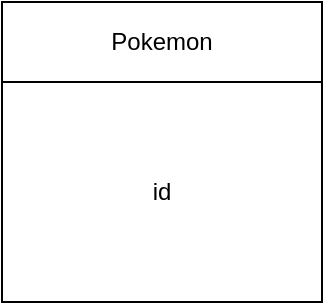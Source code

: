 <mxfile>
    <diagram id="1OJZaANoisOxUCuTTZ8b" name="Página-1">
        <mxGraphModel dx="728" dy="680" grid="1" gridSize="10" guides="1" tooltips="1" connect="1" arrows="1" fold="1" page="1" pageScale="1" pageWidth="827" pageHeight="1169" math="0" shadow="0">
            <root>
                <mxCell id="0"/>
                <mxCell id="1" parent="0"/>
                <mxCell id="2" value="id&lt;br&gt;" style="rounded=0;whiteSpace=wrap;html=1;" vertex="1" parent="1">
                    <mxGeometry x="250" y="170" width="160" height="110" as="geometry"/>
                </mxCell>
                <mxCell id="3" value="Pokemon" style="rounded=0;whiteSpace=wrap;html=1;" vertex="1" parent="1">
                    <mxGeometry x="250" y="130" width="160" height="40" as="geometry"/>
                </mxCell>
            </root>
        </mxGraphModel>
    </diagram>
</mxfile>